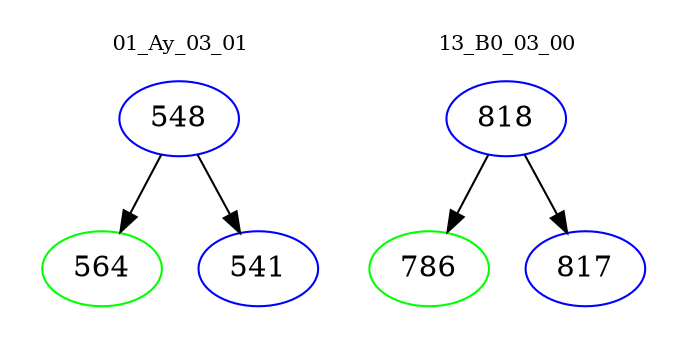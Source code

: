 digraph{
subgraph cluster_0 {
color = white
label = "01_Ay_03_01";
fontsize=10;
T0_548 [label="548", color="blue"]
T0_548 -> T0_564 [color="black"]
T0_564 [label="564", color="green"]
T0_548 -> T0_541 [color="black"]
T0_541 [label="541", color="blue"]
}
subgraph cluster_1 {
color = white
label = "13_B0_03_00";
fontsize=10;
T1_818 [label="818", color="blue"]
T1_818 -> T1_786 [color="black"]
T1_786 [label="786", color="green"]
T1_818 -> T1_817 [color="black"]
T1_817 [label="817", color="blue"]
}
}

